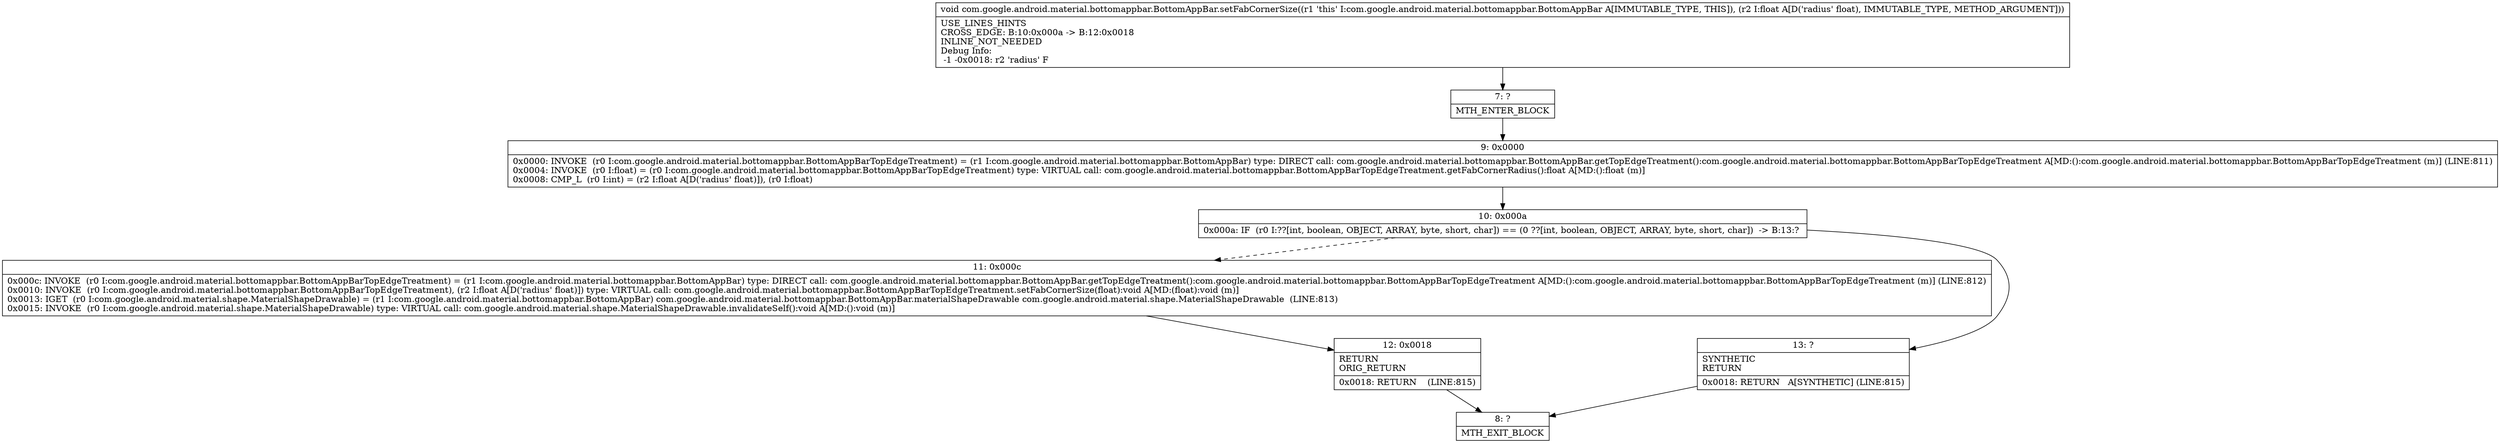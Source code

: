 digraph "CFG forcom.google.android.material.bottomappbar.BottomAppBar.setFabCornerSize(F)V" {
Node_7 [shape=record,label="{7\:\ ?|MTH_ENTER_BLOCK\l}"];
Node_9 [shape=record,label="{9\:\ 0x0000|0x0000: INVOKE  (r0 I:com.google.android.material.bottomappbar.BottomAppBarTopEdgeTreatment) = (r1 I:com.google.android.material.bottomappbar.BottomAppBar) type: DIRECT call: com.google.android.material.bottomappbar.BottomAppBar.getTopEdgeTreatment():com.google.android.material.bottomappbar.BottomAppBarTopEdgeTreatment A[MD:():com.google.android.material.bottomappbar.BottomAppBarTopEdgeTreatment (m)] (LINE:811)\l0x0004: INVOKE  (r0 I:float) = (r0 I:com.google.android.material.bottomappbar.BottomAppBarTopEdgeTreatment) type: VIRTUAL call: com.google.android.material.bottomappbar.BottomAppBarTopEdgeTreatment.getFabCornerRadius():float A[MD:():float (m)]\l0x0008: CMP_L  (r0 I:int) = (r2 I:float A[D('radius' float)]), (r0 I:float) \l}"];
Node_10 [shape=record,label="{10\:\ 0x000a|0x000a: IF  (r0 I:??[int, boolean, OBJECT, ARRAY, byte, short, char]) == (0 ??[int, boolean, OBJECT, ARRAY, byte, short, char])  \-\> B:13:? \l}"];
Node_11 [shape=record,label="{11\:\ 0x000c|0x000c: INVOKE  (r0 I:com.google.android.material.bottomappbar.BottomAppBarTopEdgeTreatment) = (r1 I:com.google.android.material.bottomappbar.BottomAppBar) type: DIRECT call: com.google.android.material.bottomappbar.BottomAppBar.getTopEdgeTreatment():com.google.android.material.bottomappbar.BottomAppBarTopEdgeTreatment A[MD:():com.google.android.material.bottomappbar.BottomAppBarTopEdgeTreatment (m)] (LINE:812)\l0x0010: INVOKE  (r0 I:com.google.android.material.bottomappbar.BottomAppBarTopEdgeTreatment), (r2 I:float A[D('radius' float)]) type: VIRTUAL call: com.google.android.material.bottomappbar.BottomAppBarTopEdgeTreatment.setFabCornerSize(float):void A[MD:(float):void (m)]\l0x0013: IGET  (r0 I:com.google.android.material.shape.MaterialShapeDrawable) = (r1 I:com.google.android.material.bottomappbar.BottomAppBar) com.google.android.material.bottomappbar.BottomAppBar.materialShapeDrawable com.google.android.material.shape.MaterialShapeDrawable  (LINE:813)\l0x0015: INVOKE  (r0 I:com.google.android.material.shape.MaterialShapeDrawable) type: VIRTUAL call: com.google.android.material.shape.MaterialShapeDrawable.invalidateSelf():void A[MD:():void (m)]\l}"];
Node_12 [shape=record,label="{12\:\ 0x0018|RETURN\lORIG_RETURN\l|0x0018: RETURN    (LINE:815)\l}"];
Node_8 [shape=record,label="{8\:\ ?|MTH_EXIT_BLOCK\l}"];
Node_13 [shape=record,label="{13\:\ ?|SYNTHETIC\lRETURN\l|0x0018: RETURN   A[SYNTHETIC] (LINE:815)\l}"];
MethodNode[shape=record,label="{void com.google.android.material.bottomappbar.BottomAppBar.setFabCornerSize((r1 'this' I:com.google.android.material.bottomappbar.BottomAppBar A[IMMUTABLE_TYPE, THIS]), (r2 I:float A[D('radius' float), IMMUTABLE_TYPE, METHOD_ARGUMENT]))  | USE_LINES_HINTS\lCROSS_EDGE: B:10:0x000a \-\> B:12:0x0018\lINLINE_NOT_NEEDED\lDebug Info:\l  \-1 \-0x0018: r2 'radius' F\l}"];
MethodNode -> Node_7;Node_7 -> Node_9;
Node_9 -> Node_10;
Node_10 -> Node_11[style=dashed];
Node_10 -> Node_13;
Node_11 -> Node_12;
Node_12 -> Node_8;
Node_13 -> Node_8;
}

